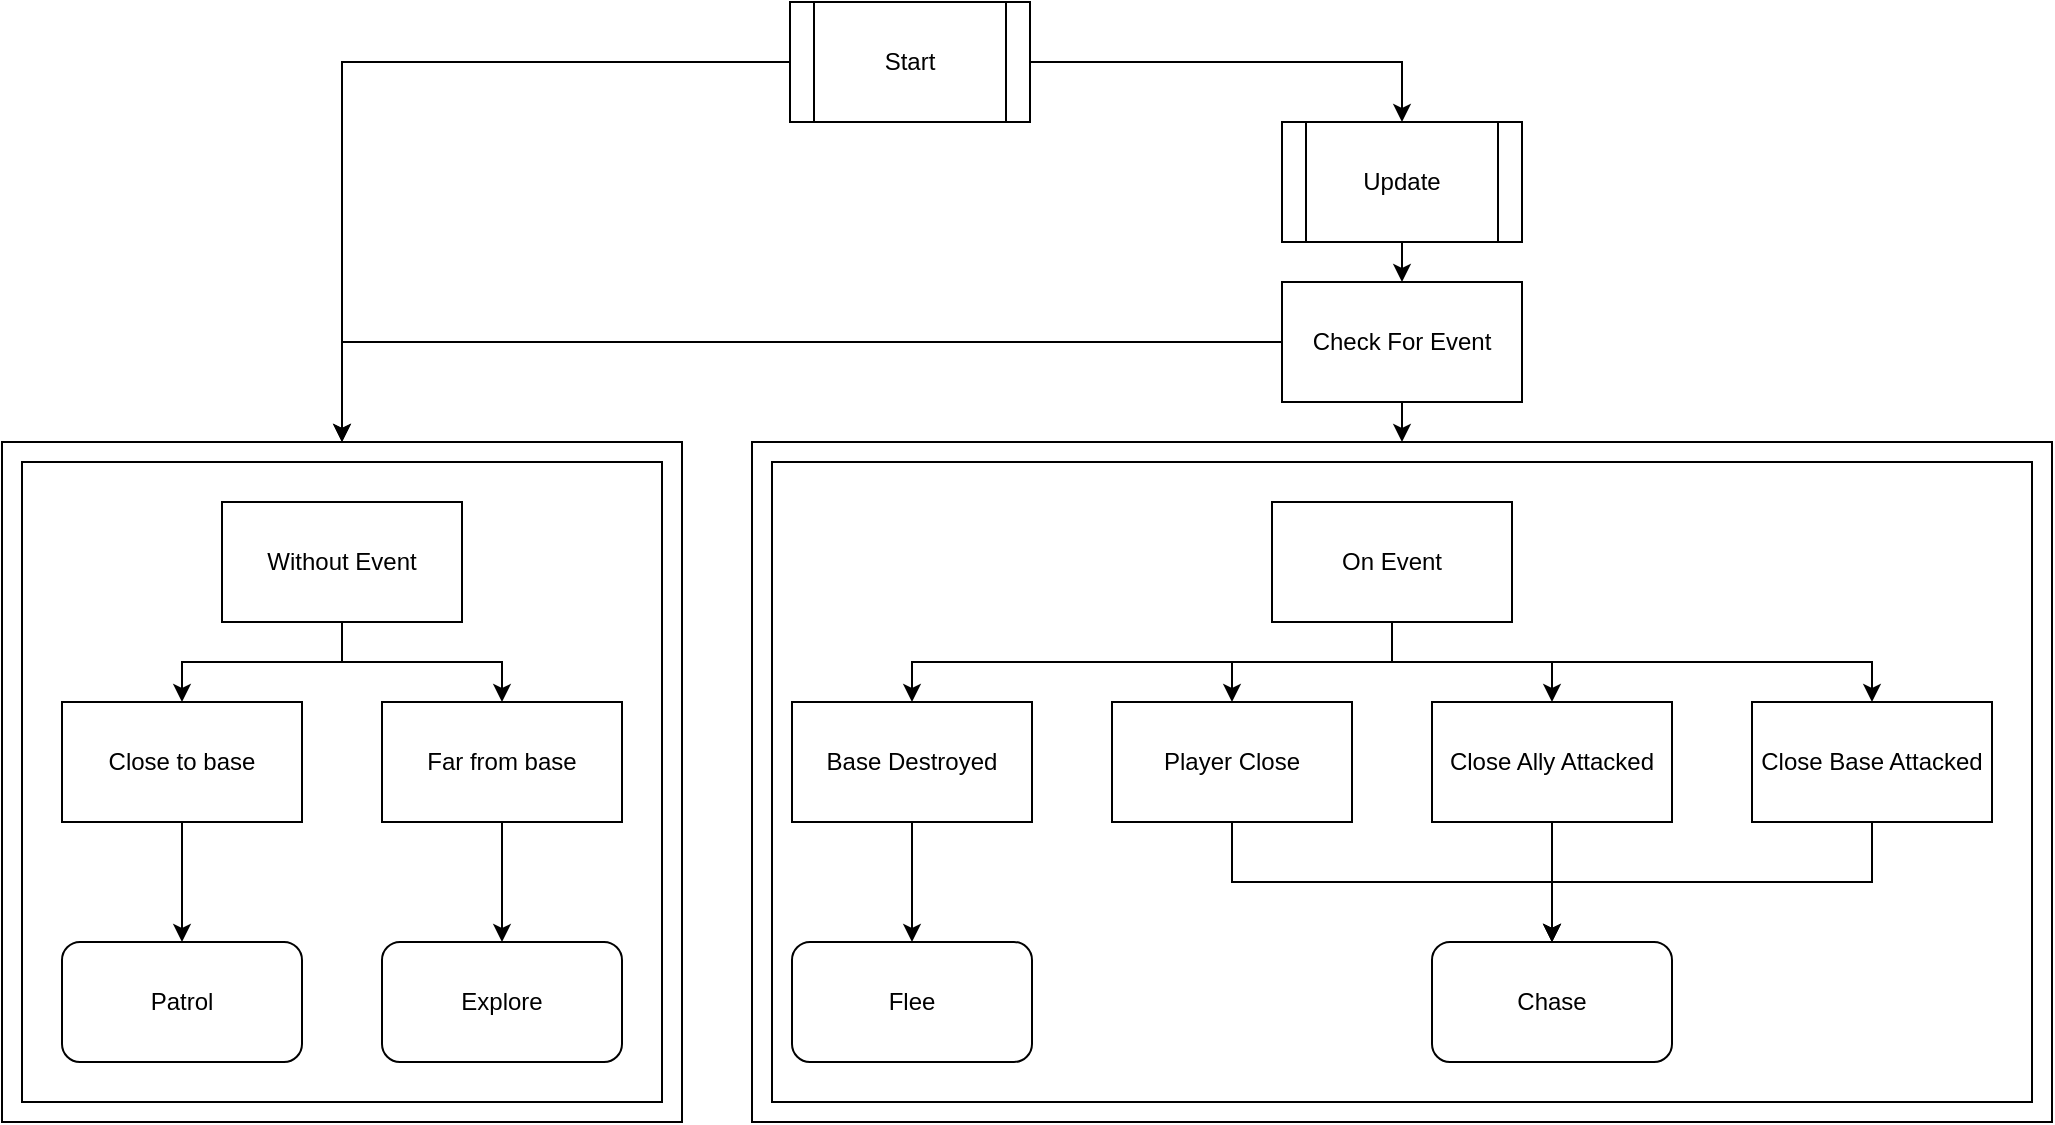 <mxfile pages="1" version="11.2.3" type="github"><diagram id="Ft7tcwEUBo4oOj4gVolS" name="Page-1"><mxGraphModel dx="1038" dy="577" grid="1" gridSize="10" guides="1" tooltips="1" connect="1" arrows="1" fold="1" page="1" pageScale="1" pageWidth="1169" pageHeight="827" math="0" shadow="0"><root><mxCell id="0"/><mxCell id="1" parent="0"/><mxCell id="B2u_tGZjk6QW1qB8xX3S-24" value="" style="verticalLabelPosition=bottom;verticalAlign=top;html=1;shape=mxgraph.basic.frame;dx=10;" vertex="1" parent="1"><mxGeometry x="130" y="230" width="340" height="340" as="geometry"/></mxCell><mxCell id="B2u_tGZjk6QW1qB8xX3S-44" style="edgeStyle=orthogonalEdgeStyle;rounded=0;orthogonalLoop=1;jettySize=auto;html=1;entryX=0.5;entryY=0;entryDx=0;entryDy=0;" edge="1" parent="1" source="B2u_tGZjk6QW1qB8xX3S-1" target="B2u_tGZjk6QW1qB8xX3S-42"><mxGeometry relative="1" as="geometry"/></mxCell><mxCell id="B2u_tGZjk6QW1qB8xX3S-45" style="edgeStyle=orthogonalEdgeStyle;rounded=0;orthogonalLoop=1;jettySize=auto;html=1;entryX=0.5;entryY=0;entryDx=0;entryDy=0;entryPerimeter=0;" edge="1" parent="1" source="B2u_tGZjk6QW1qB8xX3S-1" target="B2u_tGZjk6QW1qB8xX3S-24"><mxGeometry relative="1" as="geometry"/></mxCell><mxCell id="B2u_tGZjk6QW1qB8xX3S-1" value="Start" style="shape=process;whiteSpace=wrap;html=1;backgroundOutline=1;" vertex="1" parent="1"><mxGeometry x="524" y="10" width="120" height="60" as="geometry"/></mxCell><mxCell id="B2u_tGZjk6QW1qB8xX3S-22" style="edgeStyle=orthogonalEdgeStyle;rounded=0;orthogonalLoop=1;jettySize=auto;html=1;entryX=0.5;entryY=0;entryDx=0;entryDy=0;" edge="1" parent="1" source="B2u_tGZjk6QW1qB8xX3S-6" target="B2u_tGZjk6QW1qB8xX3S-15"><mxGeometry relative="1" as="geometry"/></mxCell><mxCell id="B2u_tGZjk6QW1qB8xX3S-6" value="Close to base" style="rounded=0;whiteSpace=wrap;html=1;" vertex="1" parent="1"><mxGeometry x="160" y="360" width="120" height="60" as="geometry"/></mxCell><mxCell id="B2u_tGZjk6QW1qB8xX3S-21" style="edgeStyle=orthogonalEdgeStyle;rounded=0;orthogonalLoop=1;jettySize=auto;html=1;entryX=0.5;entryY=0;entryDx=0;entryDy=0;" edge="1" parent="1" source="B2u_tGZjk6QW1qB8xX3S-7" target="B2u_tGZjk6QW1qB8xX3S-16"><mxGeometry relative="1" as="geometry"/></mxCell><mxCell id="B2u_tGZjk6QW1qB8xX3S-7" value="Far from base" style="rounded=0;whiteSpace=wrap;html=1;" vertex="1" parent="1"><mxGeometry x="320" y="360" width="120" height="60" as="geometry"/></mxCell><mxCell id="B2u_tGZjk6QW1qB8xX3S-33" style="edgeStyle=orthogonalEdgeStyle;rounded=0;orthogonalLoop=1;jettySize=auto;html=1;entryX=0.5;entryY=0;entryDx=0;entryDy=0;" edge="1" parent="1" source="B2u_tGZjk6QW1qB8xX3S-8" target="B2u_tGZjk6QW1qB8xX3S-10"><mxGeometry relative="1" as="geometry"/></mxCell><mxCell id="B2u_tGZjk6QW1qB8xX3S-34" style="edgeStyle=orthogonalEdgeStyle;rounded=0;orthogonalLoop=1;jettySize=auto;html=1;entryX=0.5;entryY=0;entryDx=0;entryDy=0;" edge="1" parent="1" source="B2u_tGZjk6QW1qB8xX3S-8" target="B2u_tGZjk6QW1qB8xX3S-17"><mxGeometry relative="1" as="geometry"/></mxCell><mxCell id="B2u_tGZjk6QW1qB8xX3S-35" style="edgeStyle=orthogonalEdgeStyle;rounded=0;orthogonalLoop=1;jettySize=auto;html=1;entryX=0.5;entryY=0;entryDx=0;entryDy=0;" edge="1" parent="1" source="B2u_tGZjk6QW1qB8xX3S-8" target="B2u_tGZjk6QW1qB8xX3S-18"><mxGeometry relative="1" as="geometry"><Array as="points"><mxPoint x="825" y="340"/><mxPoint x="585" y="340"/></Array></mxGeometry></mxCell><mxCell id="B2u_tGZjk6QW1qB8xX3S-36" style="edgeStyle=orthogonalEdgeStyle;rounded=0;orthogonalLoop=1;jettySize=auto;html=1;entryX=0.5;entryY=0;entryDx=0;entryDy=0;" edge="1" parent="1" source="B2u_tGZjk6QW1qB8xX3S-8" target="B2u_tGZjk6QW1qB8xX3S-11"><mxGeometry relative="1" as="geometry"><Array as="points"><mxPoint x="825" y="340"/><mxPoint x="1065" y="340"/></Array></mxGeometry></mxCell><mxCell id="B2u_tGZjk6QW1qB8xX3S-8" value="On Event" style="rounded=0;whiteSpace=wrap;html=1;" vertex="1" parent="1"><mxGeometry x="765" y="260" width="120" height="60" as="geometry"/></mxCell><mxCell id="B2u_tGZjk6QW1qB8xX3S-25" style="edgeStyle=orthogonalEdgeStyle;rounded=0;orthogonalLoop=1;jettySize=auto;html=1;entryX=0.5;entryY=0;entryDx=0;entryDy=0;" edge="1" parent="1" source="B2u_tGZjk6QW1qB8xX3S-9" target="B2u_tGZjk6QW1qB8xX3S-7"><mxGeometry relative="1" as="geometry"/></mxCell><mxCell id="B2u_tGZjk6QW1qB8xX3S-26" style="edgeStyle=orthogonalEdgeStyle;rounded=0;orthogonalLoop=1;jettySize=auto;html=1;exitX=0;exitY=0.5;exitDx=0;exitDy=0;entryX=0.5;entryY=0;entryDx=0;entryDy=0;" edge="1" parent="1" source="B2u_tGZjk6QW1qB8xX3S-9" target="B2u_tGZjk6QW1qB8xX3S-6"><mxGeometry relative="1" as="geometry"><Array as="points"><mxPoint x="240" y="320"/><mxPoint x="300" y="320"/><mxPoint x="300" y="340"/><mxPoint x="220" y="340"/></Array></mxGeometry></mxCell><mxCell id="B2u_tGZjk6QW1qB8xX3S-9" value="Without Event" style="rounded=0;whiteSpace=wrap;html=1;" vertex="1" parent="1"><mxGeometry x="240" y="260" width="120" height="60" as="geometry"/></mxCell><mxCell id="B2u_tGZjk6QW1qB8xX3S-40" style="edgeStyle=orthogonalEdgeStyle;rounded=0;orthogonalLoop=1;jettySize=auto;html=1;entryX=0.5;entryY=0;entryDx=0;entryDy=0;" edge="1" parent="1" source="B2u_tGZjk6QW1qB8xX3S-10" target="B2u_tGZjk6QW1qB8xX3S-14"><mxGeometry relative="1" as="geometry"><Array as="points"><mxPoint x="745" y="450"/><mxPoint x="905" y="450"/></Array></mxGeometry></mxCell><mxCell id="B2u_tGZjk6QW1qB8xX3S-10" value="Player Close" style="rounded=0;whiteSpace=wrap;html=1;" vertex="1" parent="1"><mxGeometry x="685" y="360" width="120" height="60" as="geometry"/></mxCell><mxCell id="B2u_tGZjk6QW1qB8xX3S-51" style="edgeStyle=orthogonalEdgeStyle;rounded=0;orthogonalLoop=1;jettySize=auto;html=1;entryX=0.5;entryY=0;entryDx=0;entryDy=0;" edge="1" parent="1" source="B2u_tGZjk6QW1qB8xX3S-11" target="B2u_tGZjk6QW1qB8xX3S-14"><mxGeometry relative="1" as="geometry"><Array as="points"><mxPoint x="1065" y="450"/><mxPoint x="905" y="450"/></Array></mxGeometry></mxCell><mxCell id="B2u_tGZjk6QW1qB8xX3S-11" value="Close Base Attacked" style="rounded=0;whiteSpace=wrap;html=1;" vertex="1" parent="1"><mxGeometry x="1005" y="360" width="120" height="60" as="geometry"/></mxCell><mxCell id="B2u_tGZjk6QW1qB8xX3S-13" value="Flee" style="rounded=1;whiteSpace=wrap;html=1;" vertex="1" parent="1"><mxGeometry x="525" y="480" width="120" height="60" as="geometry"/></mxCell><mxCell id="B2u_tGZjk6QW1qB8xX3S-14" value="Chase" style="rounded=1;whiteSpace=wrap;html=1;" vertex="1" parent="1"><mxGeometry x="845" y="480" width="120" height="60" as="geometry"/></mxCell><mxCell id="B2u_tGZjk6QW1qB8xX3S-15" value="Patrol" style="rounded=1;whiteSpace=wrap;html=1;" vertex="1" parent="1"><mxGeometry x="160" y="480" width="120" height="60" as="geometry"/></mxCell><mxCell id="B2u_tGZjk6QW1qB8xX3S-16" value="Explore" style="rounded=1;whiteSpace=wrap;html=1;" vertex="1" parent="1"><mxGeometry x="320" y="480" width="120" height="60" as="geometry"/></mxCell><mxCell id="B2u_tGZjk6QW1qB8xX3S-37" style="edgeStyle=orthogonalEdgeStyle;rounded=0;orthogonalLoop=1;jettySize=auto;html=1;entryX=0.5;entryY=0;entryDx=0;entryDy=0;" edge="1" parent="1" source="B2u_tGZjk6QW1qB8xX3S-17" target="B2u_tGZjk6QW1qB8xX3S-14"><mxGeometry relative="1" as="geometry"/></mxCell><mxCell id="B2u_tGZjk6QW1qB8xX3S-17" value="Close Ally Attacked" style="rounded=0;whiteSpace=wrap;html=1;" vertex="1" parent="1"><mxGeometry x="845" y="360" width="120" height="60" as="geometry"/></mxCell><mxCell id="B2u_tGZjk6QW1qB8xX3S-39" style="edgeStyle=orthogonalEdgeStyle;rounded=0;orthogonalLoop=1;jettySize=auto;html=1;entryX=0.5;entryY=0;entryDx=0;entryDy=0;" edge="1" parent="1" source="B2u_tGZjk6QW1qB8xX3S-18" target="B2u_tGZjk6QW1qB8xX3S-13"><mxGeometry relative="1" as="geometry"/></mxCell><mxCell id="B2u_tGZjk6QW1qB8xX3S-18" value="Base Destroyed" style="rounded=0;whiteSpace=wrap;html=1;" vertex="1" parent="1"><mxGeometry x="525" y="360" width="120" height="60" as="geometry"/></mxCell><mxCell id="B2u_tGZjk6QW1qB8xX3S-31" style="edgeStyle=orthogonalEdgeStyle;rounded=0;orthogonalLoop=1;jettySize=auto;html=1;entryX=0.5;entryY=0;entryDx=0;entryDy=0;entryPerimeter=0;" edge="1" parent="1" source="B2u_tGZjk6QW1qB8xX3S-27" target="B2u_tGZjk6QW1qB8xX3S-28"><mxGeometry relative="1" as="geometry"><Array as="points"><mxPoint x="880" y="200"/><mxPoint x="830" y="200"/></Array></mxGeometry></mxCell><mxCell id="B2u_tGZjk6QW1qB8xX3S-48" style="edgeStyle=orthogonalEdgeStyle;rounded=0;orthogonalLoop=1;jettySize=auto;html=1;entryX=0.5;entryY=0;entryDx=0;entryDy=0;entryPerimeter=0;" edge="1" parent="1" source="B2u_tGZjk6QW1qB8xX3S-27" target="B2u_tGZjk6QW1qB8xX3S-24"><mxGeometry relative="1" as="geometry"/></mxCell><mxCell id="B2u_tGZjk6QW1qB8xX3S-27" value="Check For Event" style="rounded=0;whiteSpace=wrap;html=1;" vertex="1" parent="1"><mxGeometry x="770" y="150" width="120" height="60" as="geometry"/></mxCell><mxCell id="B2u_tGZjk6QW1qB8xX3S-28" value="" style="verticalLabelPosition=bottom;verticalAlign=top;html=1;shape=mxgraph.basic.frame;dx=10;" vertex="1" parent="1"><mxGeometry x="505" y="230" width="650" height="340" as="geometry"/></mxCell><mxCell id="B2u_tGZjk6QW1qB8xX3S-43" style="edgeStyle=orthogonalEdgeStyle;rounded=0;orthogonalLoop=1;jettySize=auto;html=1;exitX=0.5;exitY=1;exitDx=0;exitDy=0;entryX=0.5;entryY=0;entryDx=0;entryDy=0;" edge="1" parent="1" source="B2u_tGZjk6QW1qB8xX3S-42" target="B2u_tGZjk6QW1qB8xX3S-27"><mxGeometry relative="1" as="geometry"/></mxCell><mxCell id="B2u_tGZjk6QW1qB8xX3S-42" value="&lt;div&gt;Update&lt;/div&gt;" style="shape=process;whiteSpace=wrap;html=1;backgroundOutline=1;" vertex="1" parent="1"><mxGeometry x="770" y="70" width="120" height="60" as="geometry"/></mxCell></root></mxGraphModel></diagram></mxfile>